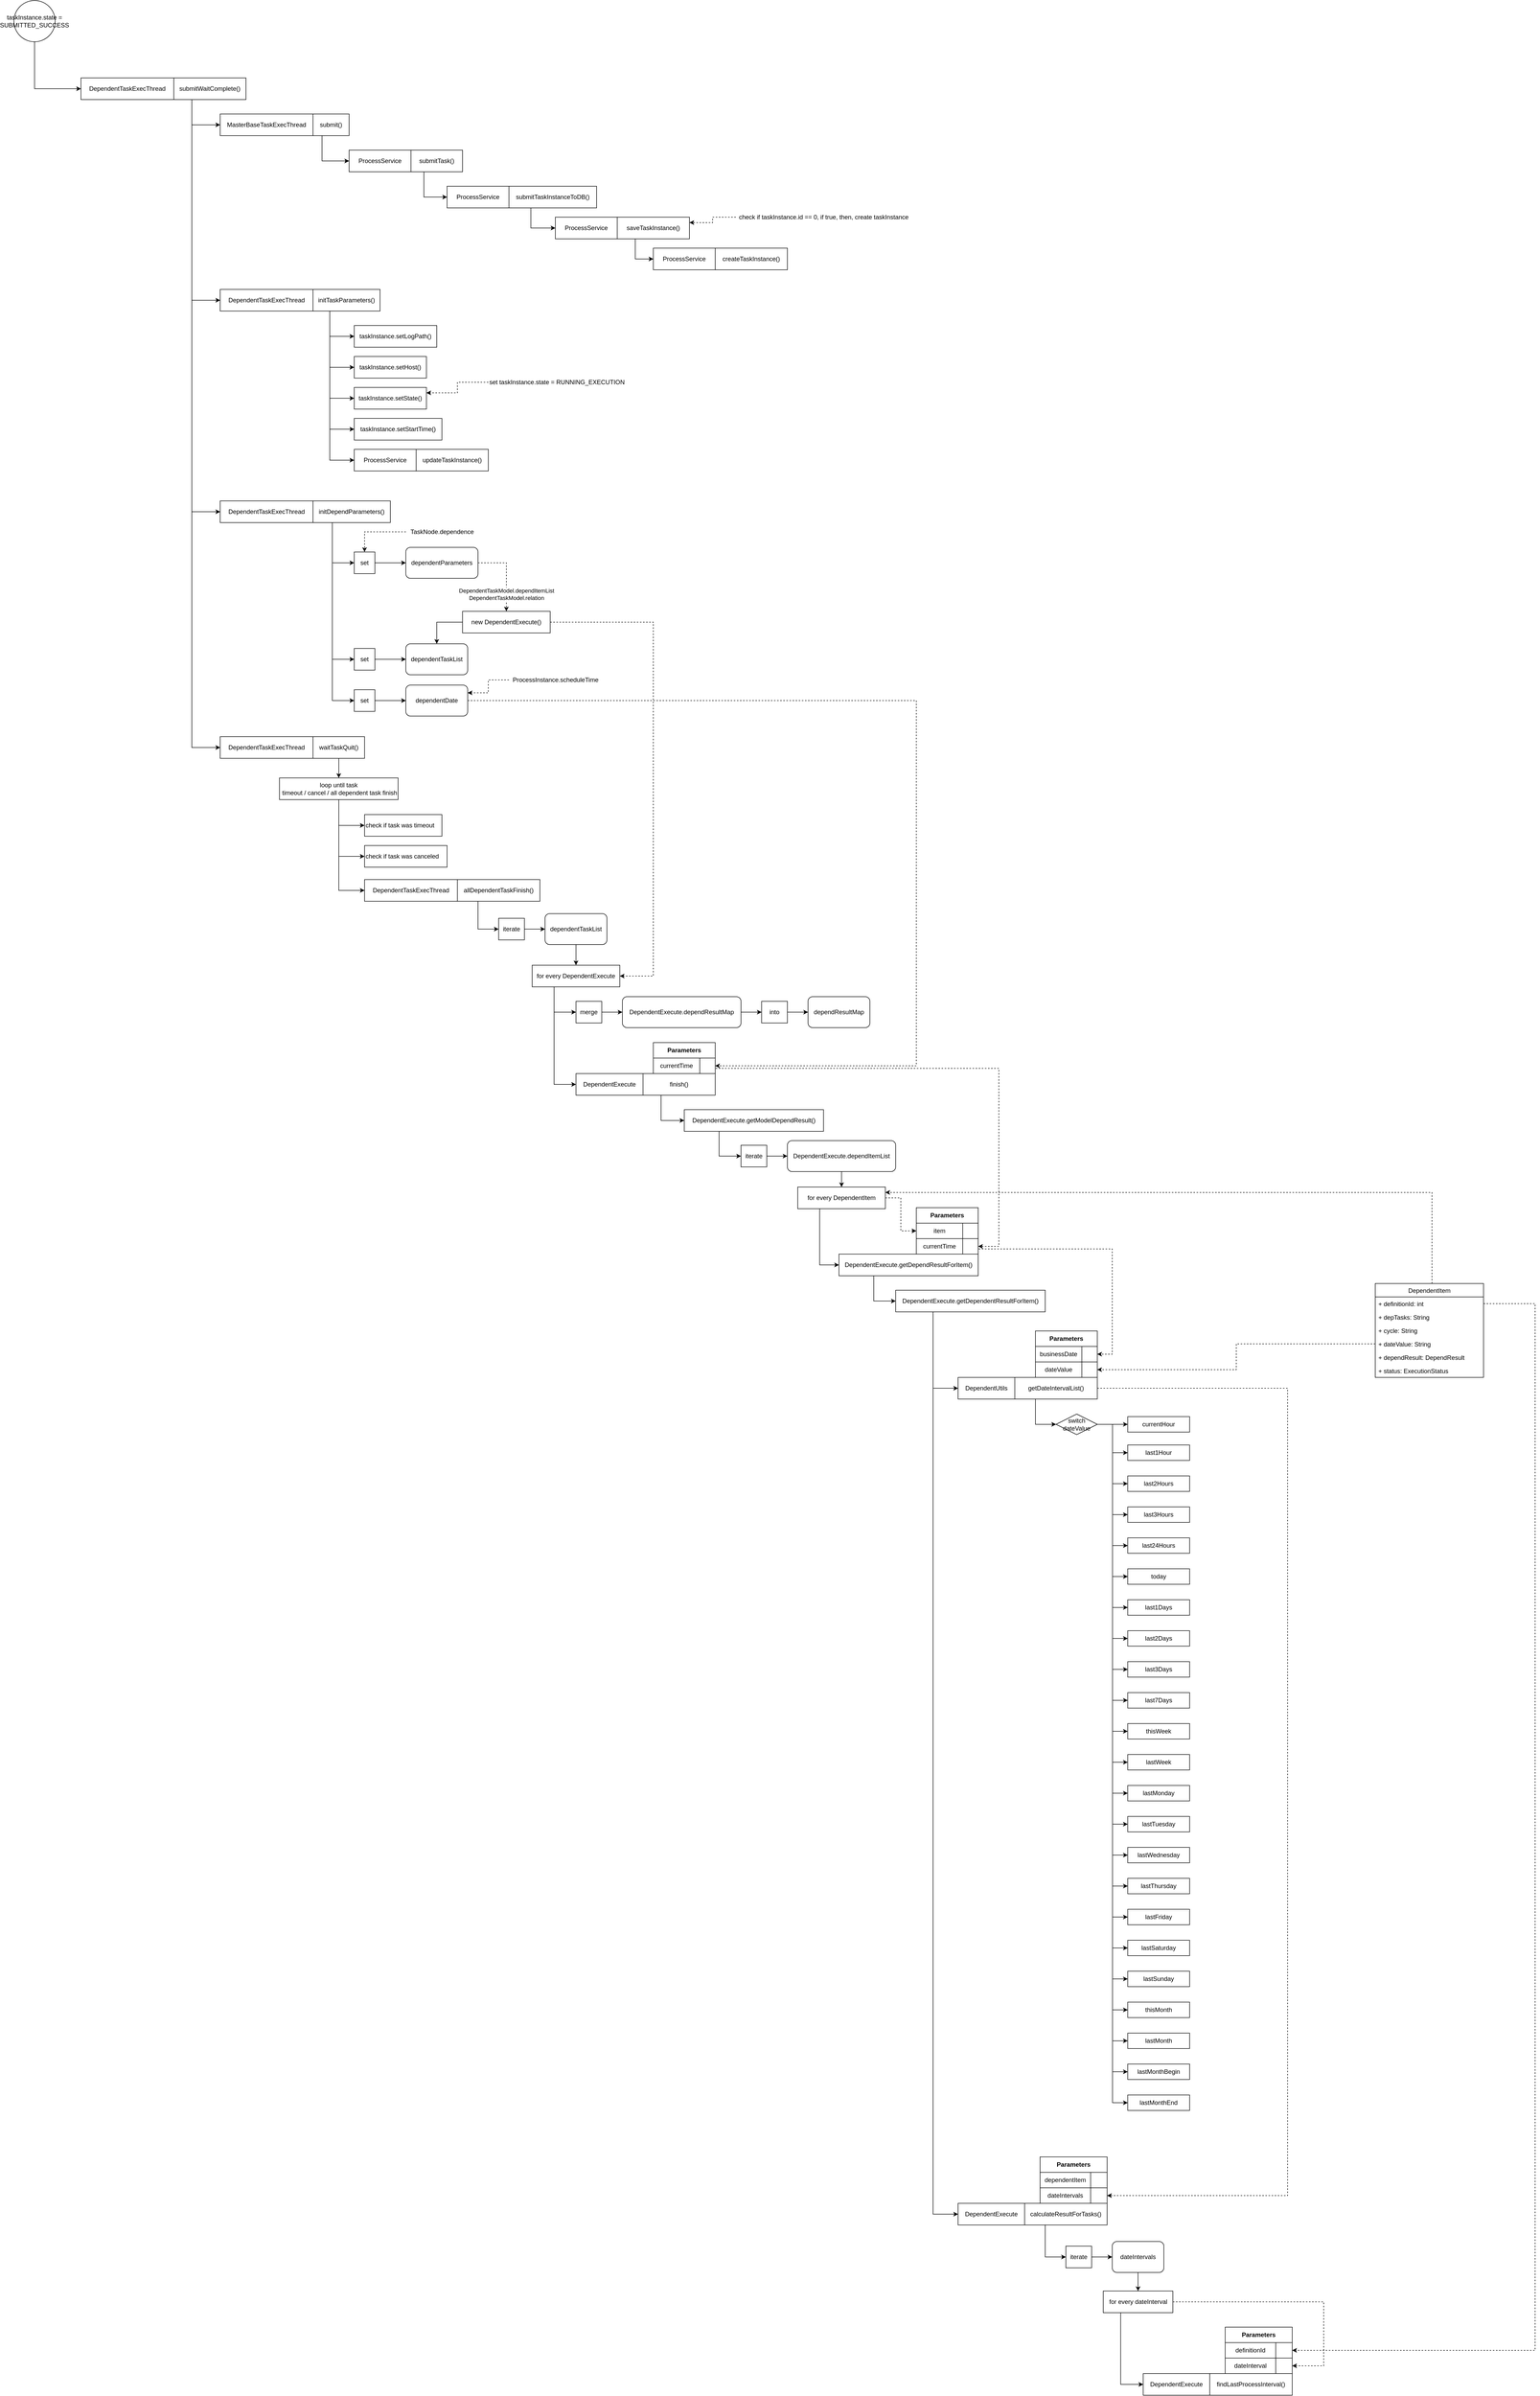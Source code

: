 <mxfile>
    <diagram id="TTaiqDAgR3BTjHICK-GA" name="Page-1">
        <mxGraphModel dx="10067" dy="-14297" grid="1" gridSize="10" guides="1" tooltips="1" connect="1" arrows="1" fold="1" page="0" pageScale="1" pageWidth="827" pageHeight="1169" math="0" shadow="0">
            <root>
                <mxCell id="0"/>
                <mxCell id="1" parent="0"/>
                <mxCell id="2" style="edgeStyle=orthogonalEdgeStyle;rounded=0;orthogonalLoop=1;jettySize=auto;html=1;exitX=0.25;exitY=1;exitDx=0;exitDy=0;entryX=0;entryY=0.5;entryDx=0;entryDy=0;" parent="1" source="3" target="11" edge="1">
                    <mxGeometry relative="1" as="geometry"/>
                </mxCell>
                <mxCell id="25" style="edgeStyle=orthogonalEdgeStyle;rounded=0;orthogonalLoop=1;jettySize=auto;html=1;exitX=0.25;exitY=1;exitDx=0;exitDy=0;entryX=0;entryY=0.5;entryDx=0;entryDy=0;" parent="1" source="3" target="24" edge="1">
                    <mxGeometry relative="1" as="geometry"/>
                </mxCell>
                <mxCell id="45" style="edgeStyle=orthogonalEdgeStyle;rounded=0;orthogonalLoop=1;jettySize=auto;html=1;exitX=0.25;exitY=1;exitDx=0;exitDy=0;entryX=0;entryY=0.5;entryDx=0;entryDy=0;" parent="1" source="3" target="44" edge="1">
                    <mxGeometry relative="1" as="geometry"/>
                </mxCell>
                <mxCell id="59" style="edgeStyle=orthogonalEdgeStyle;rounded=0;orthogonalLoop=1;jettySize=auto;html=1;exitX=0.25;exitY=1;exitDx=0;exitDy=0;entryX=0;entryY=0.5;entryDx=0;entryDy=0;" edge="1" parent="1" source="3" target="58">
                    <mxGeometry relative="1" as="geometry"/>
                </mxCell>
                <mxCell id="3" value="submitWaitComplete()" style="rounded=0;whiteSpace=wrap;html=1;" parent="1" vertex="1">
                    <mxGeometry x="-7970" y="15640" width="140" height="42" as="geometry"/>
                </mxCell>
                <mxCell id="4" value="DependentTaskExecThread" style="rounded=0;whiteSpace=wrap;html=1;" parent="1" vertex="1">
                    <mxGeometry x="-8150" y="15640" width="180" height="42" as="geometry"/>
                </mxCell>
                <mxCell id="22" style="edgeStyle=orthogonalEdgeStyle;rounded=0;orthogonalLoop=1;jettySize=auto;html=1;exitX=0.25;exitY=1;exitDx=0;exitDy=0;entryX=0;entryY=0.5;entryDx=0;entryDy=0;" parent="1" source="5" target="14" edge="1">
                    <mxGeometry relative="1" as="geometry"/>
                </mxCell>
                <mxCell id="5" value="submitTask()" style="rounded=0;whiteSpace=wrap;html=1;" parent="1" vertex="1">
                    <mxGeometry x="-7510" y="15780" width="100" height="42" as="geometry"/>
                </mxCell>
                <mxCell id="6" value="ProcessService" style="rounded=0;whiteSpace=wrap;html=1;" parent="1" vertex="1">
                    <mxGeometry x="-7630" y="15780" width="120" height="42" as="geometry"/>
                </mxCell>
                <mxCell id="7" style="edgeStyle=orthogonalEdgeStyle;rounded=0;orthogonalLoop=1;jettySize=auto;html=1;entryX=0;entryY=0.5;entryDx=0;entryDy=0;" parent="1" source="8" target="4" edge="1">
                    <mxGeometry relative="1" as="geometry">
                        <Array as="points">
                            <mxPoint x="-8240" y="15661"/>
                        </Array>
                    </mxGeometry>
                </mxCell>
                <mxCell id="8" value="taskInstance.state = SUBMITTED_SUCCESS" style="ellipse;whiteSpace=wrap;html=1;aspect=fixed;" parent="1" vertex="1">
                    <mxGeometry x="-8280" y="15490" width="80" height="80" as="geometry"/>
                </mxCell>
                <mxCell id="9" style="edgeStyle=orthogonalEdgeStyle;rounded=0;orthogonalLoop=1;jettySize=auto;html=1;exitX=0.25;exitY=1;exitDx=0;exitDy=0;entryX=0;entryY=0.5;entryDx=0;entryDy=0;" parent="1" source="10" target="6" edge="1">
                    <mxGeometry relative="1" as="geometry"/>
                </mxCell>
                <mxCell id="10" value="submit()" style="rounded=0;whiteSpace=wrap;html=1;" parent="1" vertex="1">
                    <mxGeometry x="-7700" y="15710" width="70" height="42" as="geometry"/>
                </mxCell>
                <mxCell id="11" value="MasterBaseTaskExecThread" style="rounded=0;whiteSpace=wrap;html=1;" parent="1" vertex="1">
                    <mxGeometry x="-7880" y="15710" width="180" height="42" as="geometry"/>
                </mxCell>
                <mxCell id="12" style="edgeStyle=orthogonalEdgeStyle;rounded=0;orthogonalLoop=1;jettySize=auto;html=1;exitX=0.25;exitY=1;exitDx=0;exitDy=0;entryX=0;entryY=0.5;entryDx=0;entryDy=0;" parent="1" source="13" target="17" edge="1">
                    <mxGeometry relative="1" as="geometry"/>
                </mxCell>
                <mxCell id="13" value="submitTaskInstanceToDB()" style="rounded=0;whiteSpace=wrap;html=1;" parent="1" vertex="1">
                    <mxGeometry x="-7320" y="15850" width="170" height="42" as="geometry"/>
                </mxCell>
                <mxCell id="14" value="ProcessService" style="rounded=0;whiteSpace=wrap;html=1;" parent="1" vertex="1">
                    <mxGeometry x="-7440" y="15850" width="120" height="42" as="geometry"/>
                </mxCell>
                <mxCell id="15" style="edgeStyle=orthogonalEdgeStyle;rounded=0;orthogonalLoop=1;jettySize=auto;html=1;exitX=0.25;exitY=1;exitDx=0;exitDy=0;entryX=0;entryY=0.5;entryDx=0;entryDy=0;" parent="1" source="16" target="19" edge="1">
                    <mxGeometry relative="1" as="geometry"/>
                </mxCell>
                <mxCell id="16" value="saveTaskInstance()" style="rounded=0;whiteSpace=wrap;html=1;" parent="1" vertex="1">
                    <mxGeometry x="-7110" y="15910" width="140" height="42" as="geometry"/>
                </mxCell>
                <mxCell id="17" value="ProcessService" style="rounded=0;whiteSpace=wrap;html=1;" parent="1" vertex="1">
                    <mxGeometry x="-7230" y="15910" width="120" height="42" as="geometry"/>
                </mxCell>
                <mxCell id="18" value="createTaskInstance()" style="rounded=0;whiteSpace=wrap;html=1;" parent="1" vertex="1">
                    <mxGeometry x="-6920" y="15970" width="140" height="42" as="geometry"/>
                </mxCell>
                <mxCell id="19" value="ProcessService" style="rounded=0;whiteSpace=wrap;html=1;" parent="1" vertex="1">
                    <mxGeometry x="-7040" y="15970" width="120" height="42" as="geometry"/>
                </mxCell>
                <mxCell id="20" style="edgeStyle=orthogonalEdgeStyle;rounded=0;orthogonalLoop=1;jettySize=auto;html=1;dashed=1;entryX=1;entryY=0.25;entryDx=0;entryDy=0;" parent="1" source="21" target="16" edge="1">
                    <mxGeometry relative="1" as="geometry"/>
                </mxCell>
                <mxCell id="21" value="check if taskInstance.id == 0, if true, then, create taskInstance" style="text;html=1;align=center;verticalAlign=middle;resizable=0;points=[];autosize=1;" parent="1" vertex="1">
                    <mxGeometry x="-6880" y="15900" width="340" height="20" as="geometry"/>
                </mxCell>
                <mxCell id="29" style="edgeStyle=orthogonalEdgeStyle;rounded=0;orthogonalLoop=1;jettySize=auto;html=1;exitX=0.25;exitY=1;exitDx=0;exitDy=0;entryX=0;entryY=0.5;entryDx=0;entryDy=0;" parent="1" source="23" target="28" edge="1">
                    <mxGeometry relative="1" as="geometry"/>
                </mxCell>
                <mxCell id="31" style="edgeStyle=orthogonalEdgeStyle;rounded=0;orthogonalLoop=1;jettySize=auto;html=1;exitX=0.25;exitY=1;exitDx=0;exitDy=0;entryX=0;entryY=0.5;entryDx=0;entryDy=0;" parent="1" source="23" target="30" edge="1">
                    <mxGeometry relative="1" as="geometry"/>
                </mxCell>
                <mxCell id="33" style="edgeStyle=orthogonalEdgeStyle;rounded=0;orthogonalLoop=1;jettySize=auto;html=1;exitX=0.25;exitY=1;exitDx=0;exitDy=0;entryX=0;entryY=0.5;entryDx=0;entryDy=0;" parent="1" source="23" target="32" edge="1">
                    <mxGeometry relative="1" as="geometry"/>
                </mxCell>
                <mxCell id="35" style="edgeStyle=orthogonalEdgeStyle;rounded=0;orthogonalLoop=1;jettySize=auto;html=1;exitX=0.25;exitY=1;exitDx=0;exitDy=0;entryX=0;entryY=0.5;entryDx=0;entryDy=0;" parent="1" source="23" target="34" edge="1">
                    <mxGeometry relative="1" as="geometry"/>
                </mxCell>
                <mxCell id="38" style="edgeStyle=orthogonalEdgeStyle;rounded=0;orthogonalLoop=1;jettySize=auto;html=1;exitX=0.25;exitY=1;exitDx=0;exitDy=0;entryX=0;entryY=0.5;entryDx=0;entryDy=0;" parent="1" source="23" target="37" edge="1">
                    <mxGeometry relative="1" as="geometry"/>
                </mxCell>
                <mxCell id="23" value="initTaskParameters()" style="rounded=0;whiteSpace=wrap;html=1;" parent="1" vertex="1">
                    <mxGeometry x="-7700" y="16050" width="130" height="42" as="geometry"/>
                </mxCell>
                <mxCell id="24" value="DependentTaskExecThread" style="rounded=0;whiteSpace=wrap;html=1;" parent="1" vertex="1">
                    <mxGeometry x="-7880" y="16050" width="180" height="42" as="geometry"/>
                </mxCell>
                <mxCell id="28" value="taskInstance.setLogPath()" style="rounded=0;whiteSpace=wrap;html=1;" parent="1" vertex="1">
                    <mxGeometry x="-7620" y="16120" width="160" height="42" as="geometry"/>
                </mxCell>
                <mxCell id="30" value="taskInstance.setHost()" style="rounded=0;whiteSpace=wrap;html=1;" parent="1" vertex="1">
                    <mxGeometry x="-7620" y="16180" width="140" height="42" as="geometry"/>
                </mxCell>
                <mxCell id="32" value="taskInstance.setState()" style="rounded=0;whiteSpace=wrap;html=1;" parent="1" vertex="1">
                    <mxGeometry x="-7620" y="16240" width="140" height="42" as="geometry"/>
                </mxCell>
                <mxCell id="34" value="taskInstance.setStartTime()" style="rounded=0;whiteSpace=wrap;html=1;" parent="1" vertex="1">
                    <mxGeometry x="-7620" y="16300" width="170" height="42" as="geometry"/>
                </mxCell>
                <mxCell id="36" value="updateTaskInstance()" style="rounded=0;whiteSpace=wrap;html=1;" parent="1" vertex="1">
                    <mxGeometry x="-7500" y="16360" width="140" height="42" as="geometry"/>
                </mxCell>
                <mxCell id="37" value="ProcessService" style="rounded=0;whiteSpace=wrap;html=1;" parent="1" vertex="1">
                    <mxGeometry x="-7620" y="16360" width="120" height="42" as="geometry"/>
                </mxCell>
                <mxCell id="42" style="edgeStyle=orthogonalEdgeStyle;rounded=0;orthogonalLoop=1;jettySize=auto;html=1;entryX=1;entryY=0.25;entryDx=0;entryDy=0;dashed=1" parent="1" source="41" target="32" edge="1">
                    <mxGeometry relative="1" as="geometry"/>
                </mxCell>
                <mxCell id="41" value="set taskInstance.state = RUNNING_EXECUTION" style="text;html=1;align=center;verticalAlign=middle;resizable=0;points=[];autosize=1;align=left" parent="1" vertex="1">
                    <mxGeometry x="-7360" y="16220" width="280" height="20" as="geometry"/>
                </mxCell>
                <mxCell id="47" style="edgeStyle=orthogonalEdgeStyle;rounded=0;orthogonalLoop=1;jettySize=auto;html=1;exitX=0.25;exitY=1;exitDx=0;exitDy=0;entryX=0;entryY=0.5;entryDx=0;entryDy=0;" edge="1" parent="1" source="43" target="46">
                    <mxGeometry relative="1" as="geometry"/>
                </mxCell>
                <mxCell id="75" style="edgeStyle=orthogonalEdgeStyle;rounded=0;orthogonalLoop=1;jettySize=auto;html=1;exitX=0.25;exitY=1;exitDx=0;exitDy=0;entryX=0;entryY=0.5;entryDx=0;entryDy=0;" edge="1" parent="1" source="43" target="73">
                    <mxGeometry relative="1" as="geometry"/>
                </mxCell>
                <mxCell id="76" style="edgeStyle=orthogonalEdgeStyle;rounded=0;orthogonalLoop=1;jettySize=auto;html=1;exitX=0.25;exitY=1;exitDx=0;exitDy=0;entryX=0;entryY=0.5;entryDx=0;entryDy=0;" edge="1" parent="1" source="43" target="70">
                    <mxGeometry relative="1" as="geometry"/>
                </mxCell>
                <mxCell id="43" value="initDependParameters()" style="rounded=0;whiteSpace=wrap;html=1;" parent="1" vertex="1">
                    <mxGeometry x="-7700" y="16460" width="150" height="42" as="geometry"/>
                </mxCell>
                <mxCell id="44" value="DependentTaskExecThread" style="rounded=0;whiteSpace=wrap;html=1;" parent="1" vertex="1">
                    <mxGeometry x="-7880" y="16460" width="180" height="42" as="geometry"/>
                </mxCell>
                <mxCell id="49" style="edgeStyle=orthogonalEdgeStyle;rounded=0;orthogonalLoop=1;jettySize=auto;html=1;" edge="1" parent="1" source="46" target="48">
                    <mxGeometry relative="1" as="geometry"/>
                </mxCell>
                <mxCell id="46" value="set" style="rounded=0;whiteSpace=wrap;html=1;" vertex="1" parent="1">
                    <mxGeometry x="-7620" y="16559" width="40" height="42" as="geometry"/>
                </mxCell>
                <mxCell id="81" value="DependentTaskModel.dependItemList&lt;br&gt;DependentTaskModel.relation" style="edgeStyle=orthogonalEdgeStyle;rounded=0;orthogonalLoop=1;jettySize=auto;html=1;entryX=0.5;entryY=0;entryDx=0;entryDy=0;dashed=1" edge="1" parent="1" source="48" target="77">
                    <mxGeometry x="0.556" relative="1" as="geometry">
                        <Array as="points">
                            <mxPoint x="-7325" y="16580"/>
                        </Array>
                        <mxPoint as="offset"/>
                    </mxGeometry>
                </mxCell>
                <mxCell id="48" value="dependentParameters" style="rounded=1;whiteSpace=wrap;html=1;" vertex="1" parent="1">
                    <mxGeometry x="-7520" y="16550" width="140" height="60" as="geometry"/>
                </mxCell>
                <mxCell id="52" style="edgeStyle=orthogonalEdgeStyle;rounded=0;orthogonalLoop=1;jettySize=auto;html=1;entryX=0.5;entryY=0;entryDx=0;entryDy=0;dashed=1" edge="1" parent="1" source="50" target="46">
                    <mxGeometry relative="1" as="geometry"/>
                </mxCell>
                <mxCell id="50" value="TaskNode.dependence" style="text;html=1;align=center;verticalAlign=middle;resizable=0;points=[];autosize=1;" vertex="1" parent="1">
                    <mxGeometry x="-7520" y="16510" width="140" height="20" as="geometry"/>
                </mxCell>
                <mxCell id="61" value="" style="edgeStyle=orthogonalEdgeStyle;rounded=0;orthogonalLoop=1;jettySize=auto;html=1;" edge="1" parent="1" source="57" target="60">
                    <mxGeometry relative="1" as="geometry"/>
                </mxCell>
                <mxCell id="57" value="waitTaskQuit()" style="rounded=0;whiteSpace=wrap;html=1;" vertex="1" parent="1">
                    <mxGeometry x="-7700" y="16917" width="100" height="42" as="geometry"/>
                </mxCell>
                <mxCell id="58" value="DependentTaskExecThread" style="rounded=0;whiteSpace=wrap;html=1;" vertex="1" parent="1">
                    <mxGeometry x="-7880" y="16917" width="180" height="42" as="geometry"/>
                </mxCell>
                <mxCell id="64" style="edgeStyle=orthogonalEdgeStyle;rounded=0;orthogonalLoop=1;jettySize=auto;html=1;entryX=0;entryY=0.5;entryDx=0;entryDy=0;" edge="1" parent="1" source="60" target="62">
                    <mxGeometry relative="1" as="geometry"/>
                </mxCell>
                <mxCell id="65" style="edgeStyle=orthogonalEdgeStyle;rounded=0;orthogonalLoop=1;jettySize=auto;html=1;entryX=0;entryY=0.5;entryDx=0;entryDy=0;" edge="1" parent="1" source="60" target="63">
                    <mxGeometry relative="1" as="geometry"/>
                </mxCell>
                <mxCell id="68" style="edgeStyle=orthogonalEdgeStyle;rounded=0;orthogonalLoop=1;jettySize=auto;html=1;entryX=0;entryY=0.5;entryDx=0;entryDy=0;" edge="1" parent="1" source="60" target="67">
                    <mxGeometry relative="1" as="geometry"/>
                </mxCell>
                <mxCell id="60" value="loop until task&lt;br&gt;&amp;nbsp;timeout / cancel / all dependent task finish" style="rounded=0;whiteSpace=wrap;html=1;" vertex="1" parent="1">
                    <mxGeometry x="-7765" y="16997" width="230" height="42" as="geometry"/>
                </mxCell>
                <mxCell id="62" value="check if task was timeout" style="rounded=0;whiteSpace=wrap;html=1;align=left" vertex="1" parent="1">
                    <mxGeometry x="-7600" y="17068" width="150" height="42" as="geometry"/>
                </mxCell>
                <mxCell id="63" value="check if task was canceled" style="rounded=0;whiteSpace=wrap;html=1;align=left" vertex="1" parent="1">
                    <mxGeometry x="-7600" y="17128" width="160" height="42" as="geometry"/>
                </mxCell>
                <mxCell id="86" style="edgeStyle=orthogonalEdgeStyle;rounded=0;orthogonalLoop=1;jettySize=auto;html=1;exitX=0.25;exitY=1;exitDx=0;exitDy=0;entryX=0;entryY=0.5;entryDx=0;entryDy=0;" edge="1" parent="1" source="66" target="84">
                    <mxGeometry relative="1" as="geometry"/>
                </mxCell>
                <mxCell id="66" value="allDependentTaskFinish()" style="rounded=0;whiteSpace=wrap;html=1;" vertex="1" parent="1">
                    <mxGeometry x="-7420" y="17194" width="160" height="42" as="geometry"/>
                </mxCell>
                <mxCell id="67" value="DependentTaskExecThread" style="rounded=0;whiteSpace=wrap;html=1;" vertex="1" parent="1">
                    <mxGeometry x="-7600" y="17194" width="180" height="42" as="geometry"/>
                </mxCell>
                <mxCell id="69" style="edgeStyle=orthogonalEdgeStyle;rounded=0;orthogonalLoop=1;jettySize=auto;html=1;" edge="1" parent="1" source="70" target="71">
                    <mxGeometry relative="1" as="geometry"/>
                </mxCell>
                <mxCell id="70" value="set" style="rounded=0;whiteSpace=wrap;html=1;" vertex="1" parent="1">
                    <mxGeometry x="-7620" y="16826" width="40" height="42" as="geometry"/>
                </mxCell>
                <mxCell id="166" style="edgeStyle=orthogonalEdgeStyle;rounded=0;orthogonalLoop=1;jettySize=auto;html=1;entryX=1;entryY=0.5;entryDx=0;entryDy=0;dashed=1" edge="1" parent="1" source="71" target="157">
                    <mxGeometry relative="1" as="geometry">
                        <Array as="points">
                            <mxPoint x="-6530" y="16847"/>
                            <mxPoint x="-6530" y="17555"/>
                        </Array>
                    </mxGeometry>
                </mxCell>
                <mxCell id="71" value="dependentDate" style="rounded=1;whiteSpace=wrap;html=1;" vertex="1" parent="1">
                    <mxGeometry x="-7520" y="16817" width="120" height="60" as="geometry"/>
                </mxCell>
                <mxCell id="72" style="edgeStyle=orthogonalEdgeStyle;rounded=0;orthogonalLoop=1;jettySize=auto;html=1;" edge="1" parent="1" source="73" target="74">
                    <mxGeometry relative="1" as="geometry"/>
                </mxCell>
                <mxCell id="73" value="set" style="rounded=0;whiteSpace=wrap;html=1;" vertex="1" parent="1">
                    <mxGeometry x="-7620" y="16746" width="40" height="42" as="geometry"/>
                </mxCell>
                <mxCell id="74" value="dependentTaskList" style="rounded=1;whiteSpace=wrap;html=1;" vertex="1" parent="1">
                    <mxGeometry x="-7520" y="16737" width="120" height="60" as="geometry"/>
                </mxCell>
                <mxCell id="80" style="edgeStyle=orthogonalEdgeStyle;rounded=0;orthogonalLoop=1;jettySize=auto;html=1;" edge="1" parent="1" source="77" target="74">
                    <mxGeometry relative="1" as="geometry">
                        <Array as="points">
                            <mxPoint x="-7460" y="16695"/>
                        </Array>
                    </mxGeometry>
                </mxCell>
                <mxCell id="189" style="edgeStyle=orthogonalEdgeStyle;rounded=0;orthogonalLoop=1;jettySize=auto;html=1;entryX=1;entryY=0.5;entryDx=0;entryDy=0;dashed=1" edge="1" parent="1" source="77" target="87">
                    <mxGeometry relative="1" as="geometry">
                        <Array as="points">
                            <mxPoint x="-7040" y="16695"/>
                            <mxPoint x="-7040" y="17381"/>
                        </Array>
                    </mxGeometry>
                </mxCell>
                <mxCell id="77" value="new DependentExecute()" style="rounded=0;whiteSpace=wrap;html=1;" vertex="1" parent="1">
                    <mxGeometry x="-7410" y="16674" width="170" height="42" as="geometry"/>
                </mxCell>
                <mxCell id="83" style="edgeStyle=orthogonalEdgeStyle;rounded=0;orthogonalLoop=1;jettySize=auto;html=1;" edge="1" source="84" target="85" parent="1">
                    <mxGeometry relative="1" as="geometry"/>
                </mxCell>
                <mxCell id="84" value="iterate" style="rounded=0;whiteSpace=wrap;html=1;" vertex="1" parent="1">
                    <mxGeometry x="-7340" y="17269" width="50" height="42" as="geometry"/>
                </mxCell>
                <mxCell id="89" style="edgeStyle=orthogonalEdgeStyle;rounded=0;orthogonalLoop=1;jettySize=auto;html=1;entryX=0.5;entryY=0;entryDx=0;entryDy=0;" edge="1" parent="1" source="85" target="87">
                    <mxGeometry relative="1" as="geometry"/>
                </mxCell>
                <mxCell id="85" value="dependentTaskList" style="rounded=1;whiteSpace=wrap;html=1;" vertex="1" parent="1">
                    <mxGeometry x="-7250" y="17260" width="120" height="60" as="geometry"/>
                </mxCell>
                <mxCell id="93" style="edgeStyle=orthogonalEdgeStyle;rounded=0;orthogonalLoop=1;jettySize=auto;html=1;exitX=0.25;exitY=1;exitDx=0;exitDy=0;entryX=0;entryY=0.5;entryDx=0;entryDy=0;" edge="1" parent="1" source="87" target="92">
                    <mxGeometry relative="1" as="geometry"/>
                </mxCell>
                <mxCell id="102" style="edgeStyle=orthogonalEdgeStyle;rounded=0;orthogonalLoop=1;jettySize=auto;html=1;exitX=0.25;exitY=1;exitDx=0;exitDy=0;entryX=0;entryY=0.5;entryDx=0;entryDy=0;" edge="1" parent="1" source="87" target="105">
                    <mxGeometry relative="1" as="geometry">
                        <mxPoint x="-7190" y="17550" as="targetPoint"/>
                    </mxGeometry>
                </mxCell>
                <mxCell id="87" value="for every DependentExecute" style="rounded=0;whiteSpace=wrap;html=1;" vertex="1" parent="1">
                    <mxGeometry x="-7275" y="17360" width="170" height="42" as="geometry"/>
                </mxCell>
                <mxCell id="97" style="edgeStyle=orthogonalEdgeStyle;rounded=0;orthogonalLoop=1;jettySize=auto;html=1;" edge="1" parent="1" source="92" target="94">
                    <mxGeometry relative="1" as="geometry"/>
                </mxCell>
                <mxCell id="92" value="merge" style="rounded=0;whiteSpace=wrap;html=1;" vertex="1" parent="1">
                    <mxGeometry x="-7190" y="17430" width="50" height="42" as="geometry"/>
                </mxCell>
                <mxCell id="98" style="edgeStyle=orthogonalEdgeStyle;rounded=0;orthogonalLoop=1;jettySize=auto;html=1;" edge="1" parent="1" source="94" target="96">
                    <mxGeometry relative="1" as="geometry"/>
                </mxCell>
                <mxCell id="94" value="DependentExecute.dependResultMap" style="rounded=1;whiteSpace=wrap;html=1;" vertex="1" parent="1">
                    <mxGeometry x="-7100" y="17421" width="230" height="60" as="geometry"/>
                </mxCell>
                <mxCell id="100" value="" style="edgeStyle=orthogonalEdgeStyle;rounded=0;orthogonalLoop=1;jettySize=auto;html=1;" edge="1" parent="1" source="96" target="99">
                    <mxGeometry relative="1" as="geometry"/>
                </mxCell>
                <mxCell id="96" value="into" style="rounded=0;whiteSpace=wrap;html=1;" vertex="1" parent="1">
                    <mxGeometry x="-6830" y="17430" width="50" height="42" as="geometry"/>
                </mxCell>
                <mxCell id="99" value="dependResultMap" style="rounded=1;whiteSpace=wrap;html=1;" vertex="1" parent="1">
                    <mxGeometry x="-6740" y="17421" width="120" height="60" as="geometry"/>
                </mxCell>
                <mxCell id="171" style="edgeStyle=orthogonalEdgeStyle;rounded=0;orthogonalLoop=1;jettySize=auto;html=1;exitX=0.25;exitY=1;exitDx=0;exitDy=0;entryX=0;entryY=0.5;entryDx=0;entryDy=0;" edge="1" parent="1" source="104" target="170">
                    <mxGeometry relative="1" as="geometry"/>
                </mxCell>
                <mxCell id="104" value="finish()" style="rounded=0;whiteSpace=wrap;html=1;" vertex="1" parent="1">
                    <mxGeometry x="-7060" y="17570" width="140" height="42" as="geometry"/>
                </mxCell>
                <mxCell id="105" value="DependentExecute" style="rounded=0;whiteSpace=wrap;html=1;" vertex="1" parent="1">
                    <mxGeometry x="-7190" y="17570" width="130" height="42" as="geometry"/>
                </mxCell>
                <mxCell id="156" value="Parameters" style="shape=table;html=1;whiteSpace=wrap;startSize=30;container=1;collapsible=0;childLayout=tableLayout;fixedRows=1;rowLines=0;fontStyle=1;align=center;" vertex="1" parent="1">
                    <mxGeometry x="-7040" y="17510" width="120" height="60" as="geometry"/>
                </mxCell>
                <mxCell id="157" value="" style="shape=partialRectangle;html=1;whiteSpace=wrap;collapsible=0;dropTarget=0;pointerEvents=0;fillColor=none;top=0;left=0;bottom=1;right=0;points=[[0,0.5],[1,0.5]];portConstraint=eastwest;" vertex="1" parent="156">
                    <mxGeometry y="30" width="120" height="30" as="geometry"/>
                </mxCell>
                <mxCell id="158" value="currentTime" style="shape=partialRectangle;html=1;whiteSpace=wrap;connectable=0;fillColor=none;top=0;left=0;bottom=0;right=0;overflow=hidden;" vertex="1" parent="157">
                    <mxGeometry width="90" height="30" as="geometry"/>
                </mxCell>
                <mxCell id="159" value="" style="shape=partialRectangle;html=1;whiteSpace=wrap;connectable=0;fillColor=none;top=0;left=0;bottom=0;right=0;align=left;spacingLeft=6;overflow=hidden;" vertex="1" parent="157">
                    <mxGeometry x="90" width="30" height="30" as="geometry"/>
                </mxCell>
                <mxCell id="168" style="edgeStyle=orthogonalEdgeStyle;rounded=0;orthogonalLoop=1;jettySize=auto;html=1;entryX=1;entryY=0.25;entryDx=0;entryDy=0;dashed=1" edge="1" parent="1" source="167" target="71">
                    <mxGeometry relative="1" as="geometry"/>
                </mxCell>
                <mxCell id="167" value="ProcessInstance.scheduleTime" style="text;html=1;align=center;verticalAlign=middle;resizable=0;points=[];autosize=1;" vertex="1" parent="1">
                    <mxGeometry x="-7320" y="16797" width="180" height="20" as="geometry"/>
                </mxCell>
                <mxCell id="175" style="edgeStyle=orthogonalEdgeStyle;rounded=0;orthogonalLoop=1;jettySize=auto;html=1;exitX=0.25;exitY=1;exitDx=0;exitDy=0;entryX=0;entryY=0.5;entryDx=0;entryDy=0;" edge="1" parent="1" source="170" target="173">
                    <mxGeometry relative="1" as="geometry"/>
                </mxCell>
                <mxCell id="170" value="DependentExecute.getModelDependResult()" style="rounded=0;whiteSpace=wrap;html=1;" vertex="1" parent="1">
                    <mxGeometry x="-6980" y="17640" width="270" height="42" as="geometry"/>
                </mxCell>
                <mxCell id="172" style="edgeStyle=orthogonalEdgeStyle;rounded=0;orthogonalLoop=1;jettySize=auto;html=1;" edge="1" parent="1" source="173" target="174">
                    <mxGeometry relative="1" as="geometry"/>
                </mxCell>
                <mxCell id="173" value="iterate" style="rounded=0;whiteSpace=wrap;html=1;" vertex="1" parent="1">
                    <mxGeometry x="-6870" y="17709" width="50" height="42" as="geometry"/>
                </mxCell>
                <mxCell id="177" style="edgeStyle=orthogonalEdgeStyle;rounded=0;orthogonalLoop=1;jettySize=auto;html=1;exitX=0.5;exitY=1;exitDx=0;exitDy=0;entryX=0.5;entryY=0;entryDx=0;entryDy=0;" edge="1" parent="1" source="174" target="176">
                    <mxGeometry relative="1" as="geometry"/>
                </mxCell>
                <mxCell id="174" value="DependentExecute.dependItemList" style="rounded=1;whiteSpace=wrap;html=1;" vertex="1" parent="1">
                    <mxGeometry x="-6780" y="17700" width="210" height="60" as="geometry"/>
                </mxCell>
                <mxCell id="179" style="edgeStyle=orthogonalEdgeStyle;rounded=0;orthogonalLoop=1;jettySize=auto;html=1;exitX=0.25;exitY=1;exitDx=0;exitDy=0;entryX=0;entryY=0.5;entryDx=0;entryDy=0;" edge="1" parent="1" source="176" target="178">
                    <mxGeometry relative="1" as="geometry"/>
                </mxCell>
                <mxCell id="187" style="edgeStyle=orthogonalEdgeStyle;rounded=0;orthogonalLoop=1;jettySize=auto;html=1;entryX=0;entryY=0.5;entryDx=0;entryDy=0;dashed=1" edge="1" parent="1" source="176" target="181">
                    <mxGeometry relative="1" as="geometry">
                        <Array as="points">
                            <mxPoint x="-6560" y="17811"/>
                            <mxPoint x="-6560" y="17875"/>
                        </Array>
                    </mxGeometry>
                </mxCell>
                <mxCell id="176" value="for every DependentItem" style="rounded=0;whiteSpace=wrap;html=1;" vertex="1" parent="1">
                    <mxGeometry x="-6760" y="17790" width="170" height="42" as="geometry"/>
                </mxCell>
                <mxCell id="191" style="edgeStyle=orthogonalEdgeStyle;rounded=0;orthogonalLoop=1;jettySize=auto;html=1;exitX=0.25;exitY=1;exitDx=0;exitDy=0;entryX=0;entryY=0.5;entryDx=0;entryDy=0;" edge="1" parent="1" source="178" target="190">
                    <mxGeometry relative="1" as="geometry"/>
                </mxCell>
                <mxCell id="178" value="DependentExecute.getDependResultForItem()" style="rounded=0;whiteSpace=wrap;html=1;" vertex="1" parent="1">
                    <mxGeometry x="-6680" y="17920" width="270" height="42" as="geometry"/>
                </mxCell>
                <mxCell id="180" value="Parameters" style="shape=table;html=1;whiteSpace=wrap;startSize=30;container=1;collapsible=0;childLayout=tableLayout;fixedRows=1;rowLines=0;fontStyle=1;align=center;" vertex="1" parent="1">
                    <mxGeometry x="-6530" y="17830" width="120" height="90" as="geometry"/>
                </mxCell>
                <mxCell id="181" value="" style="shape=partialRectangle;html=1;whiteSpace=wrap;collapsible=0;dropTarget=0;pointerEvents=0;fillColor=none;top=0;left=0;bottom=1;right=0;points=[[0,0.5],[1,0.5]];portConstraint=eastwest;" vertex="1" parent="180">
                    <mxGeometry y="30" width="120" height="30" as="geometry"/>
                </mxCell>
                <mxCell id="182" value="item" style="shape=partialRectangle;html=1;whiteSpace=wrap;connectable=0;fillColor=none;top=0;left=0;bottom=0;right=0;overflow=hidden;" vertex="1" parent="181">
                    <mxGeometry width="90" height="30" as="geometry"/>
                </mxCell>
                <mxCell id="183" value="" style="shape=partialRectangle;html=1;whiteSpace=wrap;connectable=0;fillColor=none;top=0;left=0;bottom=0;right=0;align=left;spacingLeft=6;overflow=hidden;" vertex="1" parent="181">
                    <mxGeometry x="90" width="30" height="30" as="geometry"/>
                </mxCell>
                <mxCell id="184" value="" style="shape=partialRectangle;html=1;whiteSpace=wrap;collapsible=0;dropTarget=0;pointerEvents=0;fillColor=none;top=0;left=0;bottom=1;right=0;points=[[0,0.5],[1,0.5]];portConstraint=eastwest;" vertex="1" parent="180">
                    <mxGeometry y="60" width="120" height="30" as="geometry"/>
                </mxCell>
                <mxCell id="185" value="currentTime" style="shape=partialRectangle;html=1;whiteSpace=wrap;connectable=0;fillColor=none;top=0;left=0;bottom=0;right=0;overflow=hidden;" vertex="1" parent="184">
                    <mxGeometry width="90" height="30" as="geometry"/>
                </mxCell>
                <mxCell id="186" value="" style="shape=partialRectangle;html=1;whiteSpace=wrap;connectable=0;fillColor=none;top=0;left=0;bottom=0;right=0;align=left;spacingLeft=6;overflow=hidden;" vertex="1" parent="184">
                    <mxGeometry x="90" width="30" height="30" as="geometry"/>
                </mxCell>
                <mxCell id="188" style="edgeStyle=orthogonalEdgeStyle;rounded=0;orthogonalLoop=1;jettySize=auto;html=1;exitX=1;exitY=0.5;exitDx=0;exitDy=0;entryX=1;entryY=0.5;entryDx=0;entryDy=0;dashed=1" edge="1" parent="1" source="157" target="184">
                    <mxGeometry relative="1" as="geometry">
                        <Array as="points">
                            <mxPoint x="-6920" y="17560"/>
                            <mxPoint x="-6370" y="17560"/>
                            <mxPoint x="-6370" y="17905"/>
                        </Array>
                    </mxGeometry>
                </mxCell>
                <mxCell id="194" style="edgeStyle=orthogonalEdgeStyle;rounded=0;orthogonalLoop=1;jettySize=auto;html=1;exitX=0.25;exitY=1;exitDx=0;exitDy=0;entryX=0;entryY=0.5;entryDx=0;entryDy=0;" edge="1" parent="1" source="190" target="193">
                    <mxGeometry relative="1" as="geometry"/>
                </mxCell>
                <mxCell id="272" style="edgeStyle=orthogonalEdgeStyle;rounded=0;orthogonalLoop=1;jettySize=auto;html=1;exitX=0.25;exitY=1;exitDx=0;exitDy=0;entryX=0;entryY=0.5;entryDx=0;entryDy=0;" edge="1" parent="1" source="190" target="264">
                    <mxGeometry relative="1" as="geometry"/>
                </mxCell>
                <mxCell id="190" value="DependentExecute.getDependentResultForItem()" style="rounded=0;whiteSpace=wrap;html=1;" vertex="1" parent="1">
                    <mxGeometry x="-6570" y="17990" width="290" height="42" as="geometry"/>
                </mxCell>
                <mxCell id="215" style="edgeStyle=orthogonalEdgeStyle;rounded=0;orthogonalLoop=1;jettySize=auto;html=1;exitX=0.25;exitY=1;exitDx=0;exitDy=0;entryX=0;entryY=0.5;entryDx=0;entryDy=0;" edge="1" parent="1" source="192" target="214">
                    <mxGeometry relative="1" as="geometry"/>
                </mxCell>
                <mxCell id="273" style="edgeStyle=orthogonalEdgeStyle;rounded=0;orthogonalLoop=1;jettySize=auto;html=1;entryX=1;entryY=0.5;entryDx=0;entryDy=0;dashed=1" edge="1" parent="1" source="192" target="269">
                    <mxGeometry relative="1" as="geometry">
                        <Array as="points">
                            <mxPoint x="-5810" y="18180"/>
                            <mxPoint x="-5810" y="19745"/>
                        </Array>
                    </mxGeometry>
                </mxCell>
                <mxCell id="192" value="getDateIntervalList()" style="rounded=0;whiteSpace=wrap;html=1;" vertex="1" parent="1">
                    <mxGeometry x="-6339" y="18159" width="160" height="42" as="geometry"/>
                </mxCell>
                <mxCell id="193" value="DependentUtils" style="rounded=0;whiteSpace=wrap;html=1;" vertex="1" parent="1">
                    <mxGeometry x="-6449" y="18159" width="110" height="42" as="geometry"/>
                </mxCell>
                <mxCell id="195" value="Parameters" style="shape=table;html=1;whiteSpace=wrap;startSize=30;container=1;collapsible=0;childLayout=tableLayout;fixedRows=1;rowLines=0;fontStyle=1;align=center;" vertex="1" parent="1">
                    <mxGeometry x="-6299" y="18069" width="120" height="90" as="geometry"/>
                </mxCell>
                <mxCell id="196" value="" style="shape=partialRectangle;html=1;whiteSpace=wrap;collapsible=0;dropTarget=0;pointerEvents=0;fillColor=none;top=0;left=0;bottom=1;right=0;points=[[0,0.5],[1,0.5]];portConstraint=eastwest;" vertex="1" parent="195">
                    <mxGeometry y="30" width="120" height="30" as="geometry"/>
                </mxCell>
                <mxCell id="197" value="businessDate" style="shape=partialRectangle;html=1;whiteSpace=wrap;connectable=0;fillColor=none;top=0;left=0;bottom=0;right=0;overflow=hidden;" vertex="1" parent="196">
                    <mxGeometry width="90" height="30" as="geometry"/>
                </mxCell>
                <mxCell id="198" value="" style="shape=partialRectangle;html=1;whiteSpace=wrap;connectable=0;fillColor=none;top=0;left=0;bottom=0;right=0;align=left;spacingLeft=6;overflow=hidden;" vertex="1" parent="196">
                    <mxGeometry x="90" width="30" height="30" as="geometry"/>
                </mxCell>
                <mxCell id="199" value="" style="shape=partialRectangle;html=1;whiteSpace=wrap;collapsible=0;dropTarget=0;pointerEvents=0;fillColor=none;top=0;left=0;bottom=1;right=0;points=[[0,0.5],[1,0.5]];portConstraint=eastwest;" vertex="1" parent="195">
                    <mxGeometry y="60" width="120" height="30" as="geometry"/>
                </mxCell>
                <mxCell id="200" value="dateValue" style="shape=partialRectangle;html=1;whiteSpace=wrap;connectable=0;fillColor=none;top=0;left=0;bottom=0;right=0;overflow=hidden;" vertex="1" parent="199">
                    <mxGeometry width="90" height="30" as="geometry"/>
                </mxCell>
                <mxCell id="201" value="" style="shape=partialRectangle;html=1;whiteSpace=wrap;connectable=0;fillColor=none;top=0;left=0;bottom=0;right=0;align=left;spacingLeft=6;overflow=hidden;" vertex="1" parent="199">
                    <mxGeometry x="90" width="30" height="30" as="geometry"/>
                </mxCell>
                <mxCell id="202" style="edgeStyle=orthogonalEdgeStyle;rounded=0;orthogonalLoop=1;jettySize=auto;html=1;exitX=1;exitY=0.5;exitDx=0;exitDy=0;entryX=1;entryY=0.5;entryDx=0;entryDy=0;dashed=1" edge="1" parent="1" source="184" target="196">
                    <mxGeometry relative="1" as="geometry">
                        <Array as="points">
                            <mxPoint x="-6410" y="17910"/>
                            <mxPoint x="-6150" y="17910"/>
                            <mxPoint x="-6150" y="18114"/>
                        </Array>
                    </mxGeometry>
                </mxCell>
                <mxCell id="211" style="edgeStyle=orthogonalEdgeStyle;rounded=0;orthogonalLoop=1;jettySize=auto;html=1;entryX=1;entryY=0.25;entryDx=0;entryDy=0;dashed=1" edge="1" parent="1" source="204" target="176">
                    <mxGeometry relative="1" as="geometry">
                        <Array as="points">
                            <mxPoint x="-5530" y="17801"/>
                        </Array>
                    </mxGeometry>
                </mxCell>
                <mxCell id="204" value="DependentItem" style="swimlane;fontStyle=0;childLayout=stackLayout;horizontal=1;startSize=26;fillColor=none;horizontalStack=0;resizeParent=1;resizeParentMax=0;resizeLast=0;collapsible=1;marginBottom=0;" vertex="1" parent="1">
                    <mxGeometry x="-5640" y="17977" width="210" height="182" as="geometry"/>
                </mxCell>
                <mxCell id="205" value="+ definitionId: int" style="text;strokeColor=none;fillColor=none;align=left;verticalAlign=top;spacingLeft=4;spacingRight=4;overflow=hidden;rotatable=0;points=[[0,0.5],[1,0.5]];portConstraint=eastwest;" vertex="1" parent="204">
                    <mxGeometry y="26" width="210" height="26" as="geometry"/>
                </mxCell>
                <mxCell id="206" value="+ depTasks: String" style="text;strokeColor=none;fillColor=none;align=left;verticalAlign=top;spacingLeft=4;spacingRight=4;overflow=hidden;rotatable=0;points=[[0,0.5],[1,0.5]];portConstraint=eastwest;" vertex="1" parent="204">
                    <mxGeometry y="52" width="210" height="26" as="geometry"/>
                </mxCell>
                <mxCell id="207" value="+ cycle: String" style="text;strokeColor=none;fillColor=none;align=left;verticalAlign=top;spacingLeft=4;spacingRight=4;overflow=hidden;rotatable=0;points=[[0,0.5],[1,0.5]];portConstraint=eastwest;" vertex="1" parent="204">
                    <mxGeometry y="78" width="210" height="26" as="geometry"/>
                </mxCell>
                <mxCell id="208" value="+ dateValue: String" style="text;strokeColor=none;fillColor=none;align=left;verticalAlign=top;spacingLeft=4;spacingRight=4;overflow=hidden;rotatable=0;points=[[0,0.5],[1,0.5]];portConstraint=eastwest;" vertex="1" parent="204">
                    <mxGeometry y="104" width="210" height="26" as="geometry"/>
                </mxCell>
                <mxCell id="209" value="+ dependResult: DependResult" style="text;strokeColor=none;fillColor=none;align=left;verticalAlign=top;spacingLeft=4;spacingRight=4;overflow=hidden;rotatable=0;points=[[0,0.5],[1,0.5]];portConstraint=eastwest;" vertex="1" parent="204">
                    <mxGeometry y="130" width="210" height="26" as="geometry"/>
                </mxCell>
                <mxCell id="210" value="+ status: ExecutionStatus" style="text;strokeColor=none;fillColor=none;align=left;verticalAlign=top;spacingLeft=4;spacingRight=4;overflow=hidden;rotatable=0;points=[[0,0.5],[1,0.5]];portConstraint=eastwest;" vertex="1" parent="204">
                    <mxGeometry y="156" width="210" height="26" as="geometry"/>
                </mxCell>
                <mxCell id="212" style="edgeStyle=orthogonalEdgeStyle;rounded=0;orthogonalLoop=1;jettySize=auto;html=1;entryX=1;entryY=0.5;entryDx=0;entryDy=0;dashed=1" edge="1" parent="1" source="208" target="199">
                    <mxGeometry relative="1" as="geometry"/>
                </mxCell>
                <mxCell id="217" style="edgeStyle=orthogonalEdgeStyle;rounded=0;orthogonalLoop=1;jettySize=auto;html=1;" edge="1" parent="1" source="214" target="216">
                    <mxGeometry relative="1" as="geometry"/>
                </mxCell>
                <mxCell id="240" style="edgeStyle=orthogonalEdgeStyle;rounded=0;orthogonalLoop=1;jettySize=auto;html=1;exitX=1;exitY=0.5;exitDx=0;exitDy=0;entryX=0;entryY=0.5;entryDx=0;entryDy=0;" edge="1" parent="1" source="214" target="218">
                    <mxGeometry relative="1" as="geometry"/>
                </mxCell>
                <mxCell id="241" style="edgeStyle=orthogonalEdgeStyle;rounded=0;orthogonalLoop=1;jettySize=auto;html=1;entryX=0;entryY=0.5;entryDx=0;entryDy=0;" edge="1" parent="1" source="214" target="219">
                    <mxGeometry relative="1" as="geometry"/>
                </mxCell>
                <mxCell id="242" style="edgeStyle=orthogonalEdgeStyle;rounded=0;orthogonalLoop=1;jettySize=auto;html=1;exitX=1;exitY=0.5;exitDx=0;exitDy=0;entryX=0;entryY=0.5;entryDx=0;entryDy=0;" edge="1" parent="1" source="214" target="220">
                    <mxGeometry relative="1" as="geometry"/>
                </mxCell>
                <mxCell id="243" style="edgeStyle=orthogonalEdgeStyle;rounded=0;orthogonalLoop=1;jettySize=auto;html=1;entryX=0;entryY=0.5;entryDx=0;entryDy=0;" edge="1" parent="1" source="214" target="221">
                    <mxGeometry relative="1" as="geometry"/>
                </mxCell>
                <mxCell id="244" style="edgeStyle=orthogonalEdgeStyle;rounded=0;orthogonalLoop=1;jettySize=auto;html=1;entryX=0;entryY=0.5;entryDx=0;entryDy=0;" edge="1" parent="1" source="214" target="222">
                    <mxGeometry relative="1" as="geometry"/>
                </mxCell>
                <mxCell id="245" style="edgeStyle=orthogonalEdgeStyle;rounded=0;orthogonalLoop=1;jettySize=auto;html=1;entryX=0;entryY=0.5;entryDx=0;entryDy=0;" edge="1" parent="1" source="214" target="223">
                    <mxGeometry relative="1" as="geometry"/>
                </mxCell>
                <mxCell id="246" style="edgeStyle=orthogonalEdgeStyle;rounded=0;orthogonalLoop=1;jettySize=auto;html=1;entryX=0;entryY=0.5;entryDx=0;entryDy=0;" edge="1" parent="1" source="214" target="224">
                    <mxGeometry relative="1" as="geometry"/>
                </mxCell>
                <mxCell id="247" style="edgeStyle=orthogonalEdgeStyle;rounded=0;orthogonalLoop=1;jettySize=auto;html=1;entryX=0;entryY=0.5;entryDx=0;entryDy=0;" edge="1" parent="1" source="214" target="225">
                    <mxGeometry relative="1" as="geometry"/>
                </mxCell>
                <mxCell id="248" style="edgeStyle=orthogonalEdgeStyle;rounded=0;orthogonalLoop=1;jettySize=auto;html=1;entryX=0;entryY=0.5;entryDx=0;entryDy=0;" edge="1" parent="1" source="214" target="226">
                    <mxGeometry relative="1" as="geometry"/>
                </mxCell>
                <mxCell id="249" style="edgeStyle=orthogonalEdgeStyle;rounded=0;orthogonalLoop=1;jettySize=auto;html=1;entryX=0;entryY=0.5;entryDx=0;entryDy=0;" edge="1" parent="1" source="214" target="227">
                    <mxGeometry relative="1" as="geometry"/>
                </mxCell>
                <mxCell id="250" style="edgeStyle=orthogonalEdgeStyle;rounded=0;orthogonalLoop=1;jettySize=auto;html=1;entryX=0;entryY=0.5;entryDx=0;entryDy=0;" edge="1" parent="1" source="214" target="228">
                    <mxGeometry relative="1" as="geometry"/>
                </mxCell>
                <mxCell id="251" style="edgeStyle=orthogonalEdgeStyle;rounded=0;orthogonalLoop=1;jettySize=auto;html=1;entryX=0;entryY=0.5;entryDx=0;entryDy=0;" edge="1" parent="1" source="214" target="229">
                    <mxGeometry relative="1" as="geometry"/>
                </mxCell>
                <mxCell id="252" style="edgeStyle=orthogonalEdgeStyle;rounded=0;orthogonalLoop=1;jettySize=auto;html=1;entryX=0;entryY=0.5;entryDx=0;entryDy=0;" edge="1" parent="1" source="214" target="230">
                    <mxGeometry relative="1" as="geometry"/>
                </mxCell>
                <mxCell id="253" style="edgeStyle=orthogonalEdgeStyle;rounded=0;orthogonalLoop=1;jettySize=auto;html=1;entryX=0;entryY=0.5;entryDx=0;entryDy=0;" edge="1" parent="1" source="214" target="231">
                    <mxGeometry relative="1" as="geometry"/>
                </mxCell>
                <mxCell id="254" style="edgeStyle=orthogonalEdgeStyle;rounded=0;orthogonalLoop=1;jettySize=auto;html=1;entryX=0;entryY=0.5;entryDx=0;entryDy=0;" edge="1" parent="1" source="214" target="232">
                    <mxGeometry relative="1" as="geometry"/>
                </mxCell>
                <mxCell id="255" style="edgeStyle=orthogonalEdgeStyle;rounded=0;orthogonalLoop=1;jettySize=auto;html=1;entryX=0;entryY=0.5;entryDx=0;entryDy=0;" edge="1" parent="1" source="214" target="233">
                    <mxGeometry relative="1" as="geometry"/>
                </mxCell>
                <mxCell id="256" style="edgeStyle=orthogonalEdgeStyle;rounded=0;orthogonalLoop=1;jettySize=auto;html=1;entryX=0;entryY=0.5;entryDx=0;entryDy=0;" edge="1" parent="1" source="214" target="234">
                    <mxGeometry relative="1" as="geometry"/>
                </mxCell>
                <mxCell id="257" style="edgeStyle=orthogonalEdgeStyle;rounded=0;orthogonalLoop=1;jettySize=auto;html=1;entryX=0;entryY=0.5;entryDx=0;entryDy=0;" edge="1" parent="1" source="214" target="235">
                    <mxGeometry relative="1" as="geometry"/>
                </mxCell>
                <mxCell id="258" style="edgeStyle=orthogonalEdgeStyle;rounded=0;orthogonalLoop=1;jettySize=auto;html=1;entryX=0;entryY=0.5;entryDx=0;entryDy=0;" edge="1" parent="1" source="214" target="236">
                    <mxGeometry relative="1" as="geometry"/>
                </mxCell>
                <mxCell id="260" style="edgeStyle=orthogonalEdgeStyle;rounded=0;orthogonalLoop=1;jettySize=auto;html=1;entryX=0;entryY=0.5;entryDx=0;entryDy=0;" edge="1" parent="1" source="214" target="237">
                    <mxGeometry relative="1" as="geometry"/>
                </mxCell>
                <mxCell id="261" style="edgeStyle=orthogonalEdgeStyle;rounded=0;orthogonalLoop=1;jettySize=auto;html=1;entryX=0;entryY=0.5;entryDx=0;entryDy=0;" edge="1" parent="1" source="214" target="238">
                    <mxGeometry relative="1" as="geometry"/>
                </mxCell>
                <mxCell id="262" style="edgeStyle=orthogonalEdgeStyle;rounded=0;orthogonalLoop=1;jettySize=auto;html=1;entryX=0;entryY=0.5;entryDx=0;entryDy=0;" edge="1" parent="1" source="214" target="239">
                    <mxGeometry relative="1" as="geometry"/>
                </mxCell>
                <mxCell id="214" value="switch dateValue" style="rhombus;whiteSpace=wrap;html=1;" vertex="1" parent="1">
                    <mxGeometry x="-6259" y="18230" width="80" height="40" as="geometry"/>
                </mxCell>
                <mxCell id="216" value="currentHour" style="rounded=0;whiteSpace=wrap;html=1;" vertex="1" parent="1">
                    <mxGeometry x="-6120" y="18235" width="120" height="30" as="geometry"/>
                </mxCell>
                <mxCell id="218" value="last1Hour" style="rounded=0;whiteSpace=wrap;html=1;" vertex="1" parent="1">
                    <mxGeometry x="-6120" y="18290" width="120" height="30" as="geometry"/>
                </mxCell>
                <mxCell id="219" value="last2Hours" style="rounded=0;whiteSpace=wrap;html=1;" vertex="1" parent="1">
                    <mxGeometry x="-6120" y="18350" width="120" height="30" as="geometry"/>
                </mxCell>
                <mxCell id="220" value="last3Hours" style="rounded=0;whiteSpace=wrap;html=1;" vertex="1" parent="1">
                    <mxGeometry x="-6120" y="18410" width="120" height="30" as="geometry"/>
                </mxCell>
                <mxCell id="221" value="last24Hours" style="rounded=0;whiteSpace=wrap;html=1;" vertex="1" parent="1">
                    <mxGeometry x="-6120" y="18470" width="120" height="30" as="geometry"/>
                </mxCell>
                <mxCell id="222" value="today" style="rounded=0;whiteSpace=wrap;html=1;" vertex="1" parent="1">
                    <mxGeometry x="-6120" y="18530" width="120" height="30" as="geometry"/>
                </mxCell>
                <mxCell id="223" value="last1Days" style="rounded=0;whiteSpace=wrap;html=1;" vertex="1" parent="1">
                    <mxGeometry x="-6120" y="18590" width="120" height="30" as="geometry"/>
                </mxCell>
                <mxCell id="224" value="last2Days" style="rounded=0;whiteSpace=wrap;html=1;" vertex="1" parent="1">
                    <mxGeometry x="-6120" y="18650" width="120" height="30" as="geometry"/>
                </mxCell>
                <mxCell id="225" value="last3Days" style="rounded=0;whiteSpace=wrap;html=1;" vertex="1" parent="1">
                    <mxGeometry x="-6120" y="18710" width="120" height="30" as="geometry"/>
                </mxCell>
                <mxCell id="226" value="last7Days" style="rounded=0;whiteSpace=wrap;html=1;" vertex="1" parent="1">
                    <mxGeometry x="-6120" y="18770" width="120" height="30" as="geometry"/>
                </mxCell>
                <mxCell id="227" value="thisWeek" style="rounded=0;whiteSpace=wrap;html=1;" vertex="1" parent="1">
                    <mxGeometry x="-6120" y="18830" width="120" height="30" as="geometry"/>
                </mxCell>
                <mxCell id="228" value="lastWeek" style="rounded=0;whiteSpace=wrap;html=1;" vertex="1" parent="1">
                    <mxGeometry x="-6120" y="18890" width="120" height="30" as="geometry"/>
                </mxCell>
                <mxCell id="229" value="lastMonday" style="rounded=0;whiteSpace=wrap;html=1;" vertex="1" parent="1">
                    <mxGeometry x="-6120" y="18950" width="120" height="30" as="geometry"/>
                </mxCell>
                <mxCell id="230" value="lastTuesday" style="rounded=0;whiteSpace=wrap;html=1;" vertex="1" parent="1">
                    <mxGeometry x="-6120" y="19010" width="120" height="30" as="geometry"/>
                </mxCell>
                <mxCell id="231" value="lastWednesday" style="rounded=0;whiteSpace=wrap;html=1;" vertex="1" parent="1">
                    <mxGeometry x="-6120" y="19070" width="120" height="30" as="geometry"/>
                </mxCell>
                <mxCell id="232" value="lastThursday" style="rounded=0;whiteSpace=wrap;html=1;" vertex="1" parent="1">
                    <mxGeometry x="-6120" y="19130" width="120" height="30" as="geometry"/>
                </mxCell>
                <mxCell id="233" value="lastFriday" style="rounded=0;whiteSpace=wrap;html=1;" vertex="1" parent="1">
                    <mxGeometry x="-6120" y="19190" width="120" height="30" as="geometry"/>
                </mxCell>
                <mxCell id="234" value="lastSaturday" style="rounded=0;whiteSpace=wrap;html=1;" vertex="1" parent="1">
                    <mxGeometry x="-6120" y="19250" width="120" height="30" as="geometry"/>
                </mxCell>
                <mxCell id="235" value="lastSunday" style="rounded=0;whiteSpace=wrap;html=1;" vertex="1" parent="1">
                    <mxGeometry x="-6120" y="19310" width="120" height="30" as="geometry"/>
                </mxCell>
                <mxCell id="236" value="thisMonth" style="rounded=0;whiteSpace=wrap;html=1;" vertex="1" parent="1">
                    <mxGeometry x="-6120" y="19370" width="120" height="30" as="geometry"/>
                </mxCell>
                <mxCell id="237" value="lastMonth" style="rounded=0;whiteSpace=wrap;html=1;" vertex="1" parent="1">
                    <mxGeometry x="-6120" y="19430" width="120" height="30" as="geometry"/>
                </mxCell>
                <mxCell id="238" value="lastMonthBegin" style="rounded=0;whiteSpace=wrap;html=1;" vertex="1" parent="1">
                    <mxGeometry x="-6120" y="19490" width="120" height="30" as="geometry"/>
                </mxCell>
                <mxCell id="239" value="lastMonthEnd" style="rounded=0;whiteSpace=wrap;html=1;" vertex="1" parent="1">
                    <mxGeometry x="-6120" y="19550" width="120" height="30" as="geometry"/>
                </mxCell>
                <mxCell id="279" style="edgeStyle=orthogonalEdgeStyle;rounded=0;orthogonalLoop=1;jettySize=auto;html=1;exitX=0.25;exitY=1;exitDx=0;exitDy=0;entryX=0;entryY=0.5;entryDx=0;entryDy=0;" edge="1" parent="1" source="263" target="275">
                    <mxGeometry relative="1" as="geometry"/>
                </mxCell>
                <mxCell id="263" value="calculateResultForTasks()" style="rounded=0;whiteSpace=wrap;html=1;" vertex="1" parent="1">
                    <mxGeometry x="-6320" y="19760" width="160" height="42" as="geometry"/>
                </mxCell>
                <mxCell id="264" value="DependentExecute" style="rounded=0;whiteSpace=wrap;html=1;" vertex="1" parent="1">
                    <mxGeometry x="-6449" y="19760" width="129" height="42" as="geometry"/>
                </mxCell>
                <mxCell id="265" value="Parameters" style="shape=table;html=1;whiteSpace=wrap;startSize=30;container=1;collapsible=0;childLayout=tableLayout;fixedRows=1;rowLines=0;fontStyle=1;align=center;" vertex="1" parent="1">
                    <mxGeometry x="-6290" y="19670" width="130" height="90" as="geometry"/>
                </mxCell>
                <mxCell id="266" value="" style="shape=partialRectangle;html=1;whiteSpace=wrap;collapsible=0;dropTarget=0;pointerEvents=0;fillColor=none;top=0;left=0;bottom=1;right=0;points=[[0,0.5],[1,0.5]];portConstraint=eastwest;" vertex="1" parent="265">
                    <mxGeometry y="30" width="130" height="30" as="geometry"/>
                </mxCell>
                <mxCell id="267" value="dependentItem" style="shape=partialRectangle;html=1;whiteSpace=wrap;connectable=0;fillColor=none;top=0;left=0;bottom=0;right=0;overflow=hidden;" vertex="1" parent="266">
                    <mxGeometry width="98" height="30" as="geometry"/>
                </mxCell>
                <mxCell id="268" value="" style="shape=partialRectangle;html=1;whiteSpace=wrap;connectable=0;fillColor=none;top=0;left=0;bottom=0;right=0;align=left;spacingLeft=6;overflow=hidden;" vertex="1" parent="266">
                    <mxGeometry x="98" width="32" height="30" as="geometry"/>
                </mxCell>
                <mxCell id="269" value="" style="shape=partialRectangle;html=1;whiteSpace=wrap;collapsible=0;dropTarget=0;pointerEvents=0;fillColor=none;top=0;left=0;bottom=1;right=0;points=[[0,0.5],[1,0.5]];portConstraint=eastwest;" vertex="1" parent="265">
                    <mxGeometry y="60" width="130" height="30" as="geometry"/>
                </mxCell>
                <mxCell id="270" value="dateIntervals" style="shape=partialRectangle;html=1;whiteSpace=wrap;connectable=0;fillColor=none;top=0;left=0;bottom=0;right=0;overflow=hidden;" vertex="1" parent="269">
                    <mxGeometry width="98" height="30" as="geometry"/>
                </mxCell>
                <mxCell id="271" value="" style="shape=partialRectangle;html=1;whiteSpace=wrap;connectable=0;fillColor=none;top=0;left=0;bottom=0;right=0;align=left;spacingLeft=6;overflow=hidden;" vertex="1" parent="269">
                    <mxGeometry x="98" width="32" height="30" as="geometry"/>
                </mxCell>
                <mxCell id="274" style="edgeStyle=orthogonalEdgeStyle;rounded=0;orthogonalLoop=1;jettySize=auto;html=1;" edge="1" source="275" target="277" parent="1">
                    <mxGeometry relative="1" as="geometry"/>
                </mxCell>
                <mxCell id="275" value="iterate" style="rounded=0;whiteSpace=wrap;html=1;" vertex="1" parent="1">
                    <mxGeometry x="-6240" y="19843" width="50" height="42" as="geometry"/>
                </mxCell>
                <mxCell id="276" style="edgeStyle=orthogonalEdgeStyle;rounded=0;orthogonalLoop=1;jettySize=auto;html=1;exitX=0.5;exitY=1;exitDx=0;exitDy=0;entryX=0.5;entryY=0;entryDx=0;entryDy=0;" edge="1" source="277" target="278" parent="1">
                    <mxGeometry relative="1" as="geometry"/>
                </mxCell>
                <mxCell id="277" value="dateIntervals" style="rounded=1;whiteSpace=wrap;html=1;" vertex="1" parent="1">
                    <mxGeometry x="-6150" y="19834" width="100" height="60" as="geometry"/>
                </mxCell>
                <mxCell id="282" style="edgeStyle=orthogonalEdgeStyle;rounded=0;orthogonalLoop=1;jettySize=auto;html=1;exitX=0.25;exitY=1;exitDx=0;exitDy=0;entryX=0;entryY=0.5;entryDx=0;entryDy=0;" edge="1" parent="1" source="278" target="281">
                    <mxGeometry relative="1" as="geometry"/>
                </mxCell>
                <mxCell id="291" style="edgeStyle=orthogonalEdgeStyle;rounded=0;orthogonalLoop=1;jettySize=auto;html=1;entryX=1;entryY=0.5;entryDx=0;entryDy=0;dashed=1" edge="1" parent="1" source="278" target="287">
                    <mxGeometry relative="1" as="geometry">
                        <Array as="points">
                            <mxPoint x="-5740" y="19951"/>
                            <mxPoint x="-5740" y="20075"/>
                        </Array>
                    </mxGeometry>
                </mxCell>
                <mxCell id="278" value="for every dateInterval" style="rounded=0;whiteSpace=wrap;html=1;" vertex="1" parent="1">
                    <mxGeometry x="-6167.5" y="19930" width="135" height="42" as="geometry"/>
                </mxCell>
                <mxCell id="280" value="findLastProcessInterval()" style="rounded=0;whiteSpace=wrap;html=1;" vertex="1" parent="1">
                    <mxGeometry x="-5961" y="20090" width="160" height="42" as="geometry"/>
                </mxCell>
                <mxCell id="281" value="DependentExecute" style="rounded=0;whiteSpace=wrap;html=1;" vertex="1" parent="1">
                    <mxGeometry x="-6090" y="20090" width="129" height="42" as="geometry"/>
                </mxCell>
                <mxCell id="283" value="Parameters" style="shape=table;html=1;whiteSpace=wrap;startSize=30;container=1;collapsible=0;childLayout=tableLayout;fixedRows=1;rowLines=0;fontStyle=1;align=center;" vertex="1" parent="1">
                    <mxGeometry x="-5931" y="20000" width="130" height="90" as="geometry"/>
                </mxCell>
                <mxCell id="284" value="" style="shape=partialRectangle;html=1;whiteSpace=wrap;collapsible=0;dropTarget=0;pointerEvents=0;fillColor=none;top=0;left=0;bottom=1;right=0;points=[[0,0.5],[1,0.5]];portConstraint=eastwest;" vertex="1" parent="283">
                    <mxGeometry y="30" width="130" height="30" as="geometry"/>
                </mxCell>
                <mxCell id="285" value="definitionId" style="shape=partialRectangle;html=1;whiteSpace=wrap;connectable=0;fillColor=none;top=0;left=0;bottom=0;right=0;overflow=hidden;" vertex="1" parent="284">
                    <mxGeometry width="98" height="30" as="geometry"/>
                </mxCell>
                <mxCell id="286" value="" style="shape=partialRectangle;html=1;whiteSpace=wrap;connectable=0;fillColor=none;top=0;left=0;bottom=0;right=0;align=left;spacingLeft=6;overflow=hidden;" vertex="1" parent="284">
                    <mxGeometry x="98" width="32" height="30" as="geometry"/>
                </mxCell>
                <mxCell id="287" value="" style="shape=partialRectangle;html=1;whiteSpace=wrap;collapsible=0;dropTarget=0;pointerEvents=0;fillColor=none;top=0;left=0;bottom=1;right=0;points=[[0,0.5],[1,0.5]];portConstraint=eastwest;" vertex="1" parent="283">
                    <mxGeometry y="60" width="130" height="30" as="geometry"/>
                </mxCell>
                <mxCell id="288" value="dateInterval" style="shape=partialRectangle;html=1;whiteSpace=wrap;connectable=0;fillColor=none;top=0;left=0;bottom=0;right=0;overflow=hidden;" vertex="1" parent="287">
                    <mxGeometry width="98" height="30" as="geometry"/>
                </mxCell>
                <mxCell id="289" value="" style="shape=partialRectangle;html=1;whiteSpace=wrap;connectable=0;fillColor=none;top=0;left=0;bottom=0;right=0;align=left;spacingLeft=6;overflow=hidden;" vertex="1" parent="287">
                    <mxGeometry x="98" width="32" height="30" as="geometry"/>
                </mxCell>
                <mxCell id="290" style="edgeStyle=orthogonalEdgeStyle;rounded=0;orthogonalLoop=1;jettySize=auto;html=1;entryX=1;entryY=0.5;entryDx=0;entryDy=0;dashed=1" edge="1" parent="1" source="205" target="284">
                    <mxGeometry relative="1" as="geometry">
                        <Array as="points">
                            <mxPoint x="-5330" y="18016"/>
                            <mxPoint x="-5330" y="20045"/>
                        </Array>
                    </mxGeometry>
                </mxCell>
            </root>
        </mxGraphModel>
    </diagram>
</mxfile>